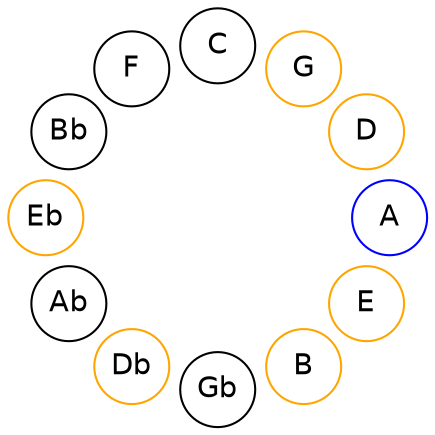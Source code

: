 
graph {

layout = circo;
mindist = .1

node [shape = circle, fontname = Helvetica, margin = 0]
edge [style=invis]

subgraph 1 {
	E -- B -- Gb -- Db -- Ab -- Eb -- Bb -- F -- C -- G -- D -- A -- E
}

E [color=orange];
B [color=orange];
Db [color=orange];
Eb [color=orange];
G [color=orange];
D [color=orange];
A [color=blue];
}

